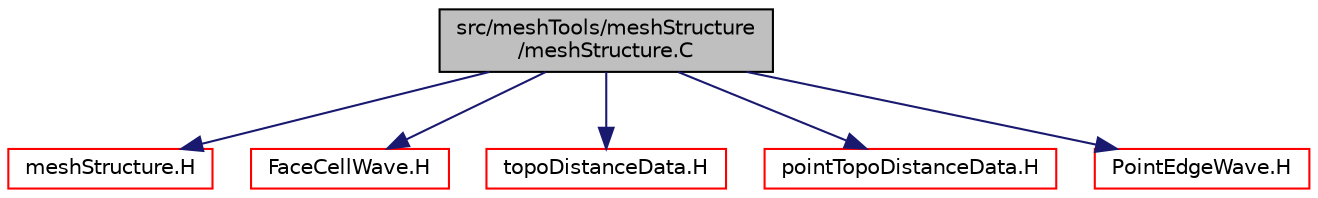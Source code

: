 digraph "src/meshTools/meshStructure/meshStructure.C"
{
  bgcolor="transparent";
  edge [fontname="Helvetica",fontsize="10",labelfontname="Helvetica",labelfontsize="10"];
  node [fontname="Helvetica",fontsize="10",shape=record];
  Node1 [label="src/meshTools/meshStructure\l/meshStructure.C",height=0.2,width=0.4,color="black", fillcolor="grey75", style="filled", fontcolor="black"];
  Node1 -> Node2 [color="midnightblue",fontsize="10",style="solid",fontname="Helvetica"];
  Node2 [label="meshStructure.H",height=0.2,width=0.4,color="red",URL="$a07421.html"];
  Node1 -> Node3 [color="midnightblue",fontsize="10",style="solid",fontname="Helvetica"];
  Node3 [label="FaceCellWave.H",height=0.2,width=0.4,color="red",URL="$a07261.html"];
  Node1 -> Node4 [color="midnightblue",fontsize="10",style="solid",fontname="Helvetica"];
  Node4 [label="topoDistanceData.H",height=0.2,width=0.4,color="red",URL="$a07427.html"];
  Node1 -> Node5 [color="midnightblue",fontsize="10",style="solid",fontname="Helvetica"];
  Node5 [label="pointTopoDistanceData.H",height=0.2,width=0.4,color="red",URL="$a07424.html"];
  Node1 -> Node6 [color="midnightblue",fontsize="10",style="solid",fontname="Helvetica"];
  Node6 [label="PointEdgeWave.H",height=0.2,width=0.4,color="red",URL="$a07284.html"];
}
